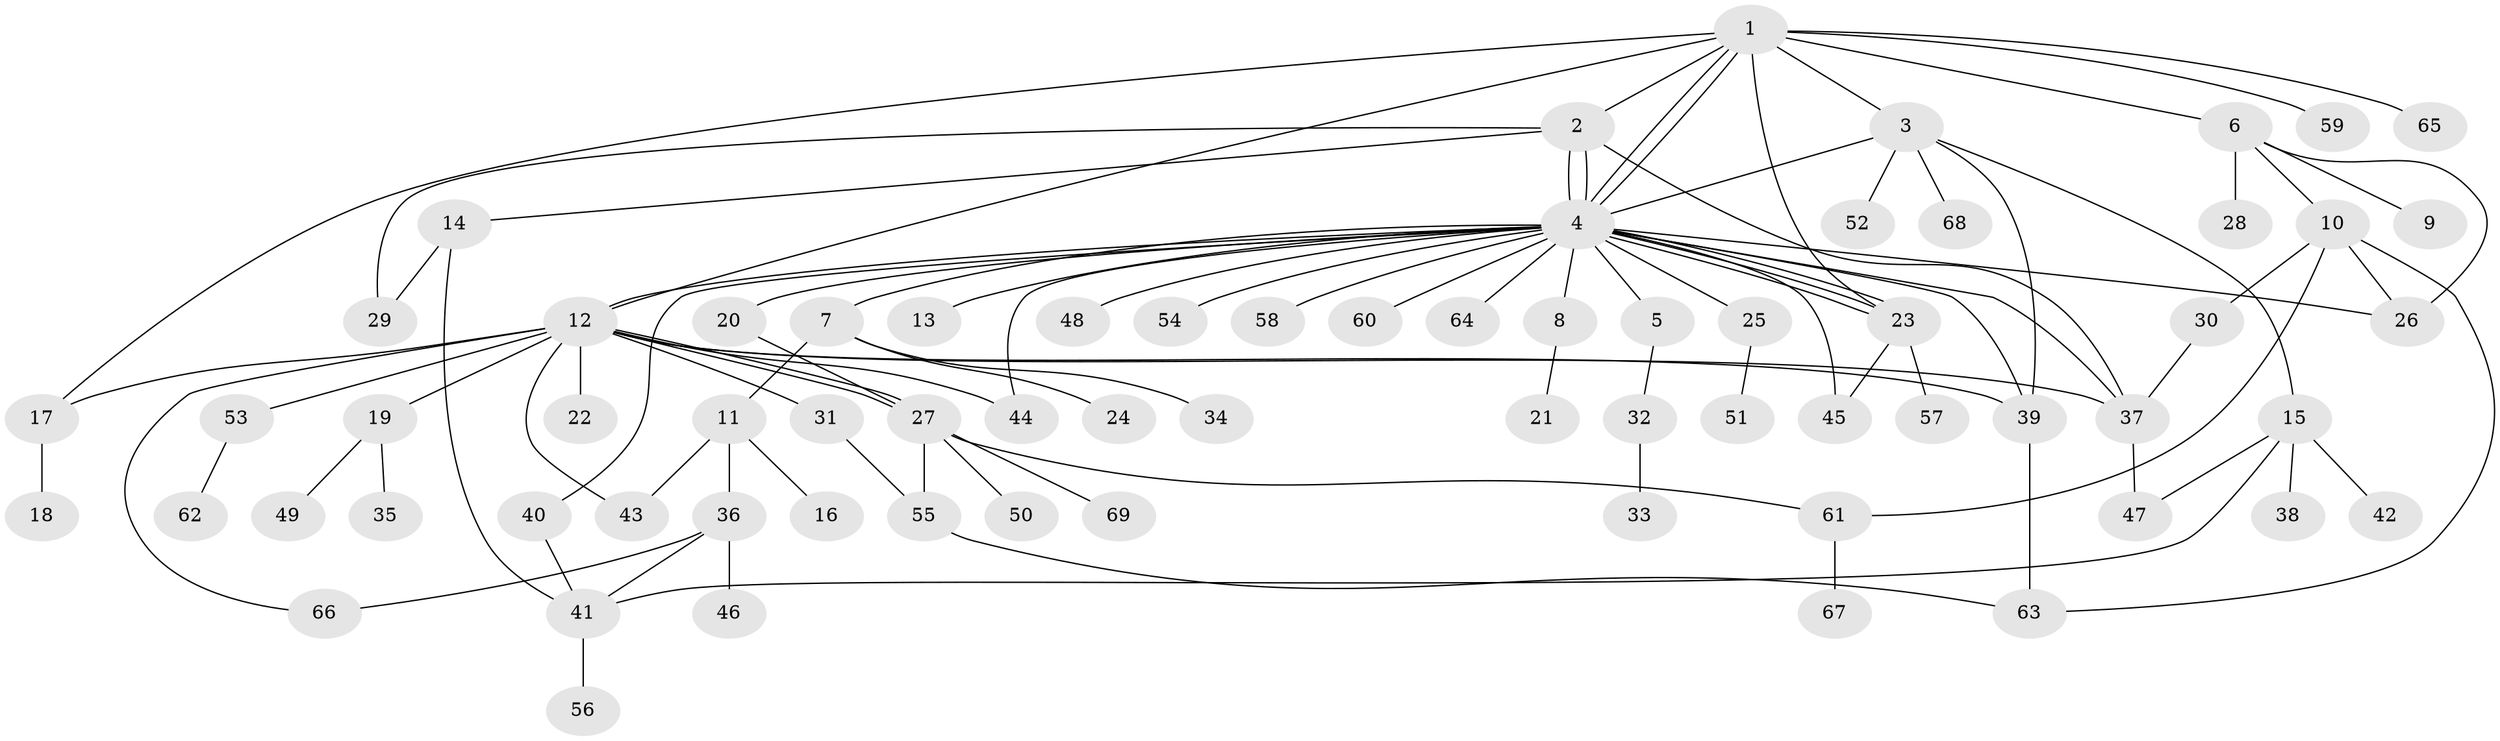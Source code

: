 // coarse degree distribution, {17: 0.019230769230769232, 4: 0.09615384615384616, 23: 0.019230769230769232, 2: 0.25, 5: 0.038461538461538464, 3: 0.09615384615384616, 1: 0.46153846153846156, 7: 0.019230769230769232}
// Generated by graph-tools (version 1.1) at 2025/41/03/06/25 10:41:46]
// undirected, 69 vertices, 99 edges
graph export_dot {
graph [start="1"]
  node [color=gray90,style=filled];
  1;
  2;
  3;
  4;
  5;
  6;
  7;
  8;
  9;
  10;
  11;
  12;
  13;
  14;
  15;
  16;
  17;
  18;
  19;
  20;
  21;
  22;
  23;
  24;
  25;
  26;
  27;
  28;
  29;
  30;
  31;
  32;
  33;
  34;
  35;
  36;
  37;
  38;
  39;
  40;
  41;
  42;
  43;
  44;
  45;
  46;
  47;
  48;
  49;
  50;
  51;
  52;
  53;
  54;
  55;
  56;
  57;
  58;
  59;
  60;
  61;
  62;
  63;
  64;
  65;
  66;
  67;
  68;
  69;
  1 -- 2;
  1 -- 3;
  1 -- 4;
  1 -- 4;
  1 -- 6;
  1 -- 12;
  1 -- 17;
  1 -- 23;
  1 -- 59;
  1 -- 65;
  2 -- 4;
  2 -- 4;
  2 -- 14;
  2 -- 29;
  2 -- 37;
  3 -- 4;
  3 -- 15;
  3 -- 39;
  3 -- 52;
  3 -- 68;
  4 -- 5;
  4 -- 7;
  4 -- 8;
  4 -- 12;
  4 -- 13;
  4 -- 20;
  4 -- 23;
  4 -- 23;
  4 -- 23;
  4 -- 25;
  4 -- 26;
  4 -- 37;
  4 -- 39;
  4 -- 40;
  4 -- 44;
  4 -- 45;
  4 -- 48;
  4 -- 54;
  4 -- 58;
  4 -- 60;
  4 -- 64;
  5 -- 32;
  6 -- 9;
  6 -- 10;
  6 -- 26;
  6 -- 28;
  7 -- 11;
  7 -- 24;
  7 -- 34;
  8 -- 21;
  10 -- 26;
  10 -- 30;
  10 -- 61;
  10 -- 63;
  11 -- 16;
  11 -- 36;
  11 -- 43;
  12 -- 17;
  12 -- 19;
  12 -- 22;
  12 -- 27;
  12 -- 27;
  12 -- 31;
  12 -- 37;
  12 -- 39;
  12 -- 43;
  12 -- 44;
  12 -- 53;
  12 -- 66;
  14 -- 29;
  14 -- 41;
  15 -- 38;
  15 -- 41;
  15 -- 42;
  15 -- 47;
  17 -- 18;
  19 -- 35;
  19 -- 49;
  20 -- 27;
  23 -- 45;
  23 -- 57;
  25 -- 51;
  27 -- 50;
  27 -- 55;
  27 -- 61;
  27 -- 69;
  30 -- 37;
  31 -- 55;
  32 -- 33;
  36 -- 41;
  36 -- 46;
  36 -- 66;
  37 -- 47;
  39 -- 63;
  40 -- 41;
  41 -- 56;
  53 -- 62;
  55 -- 63;
  61 -- 67;
}
